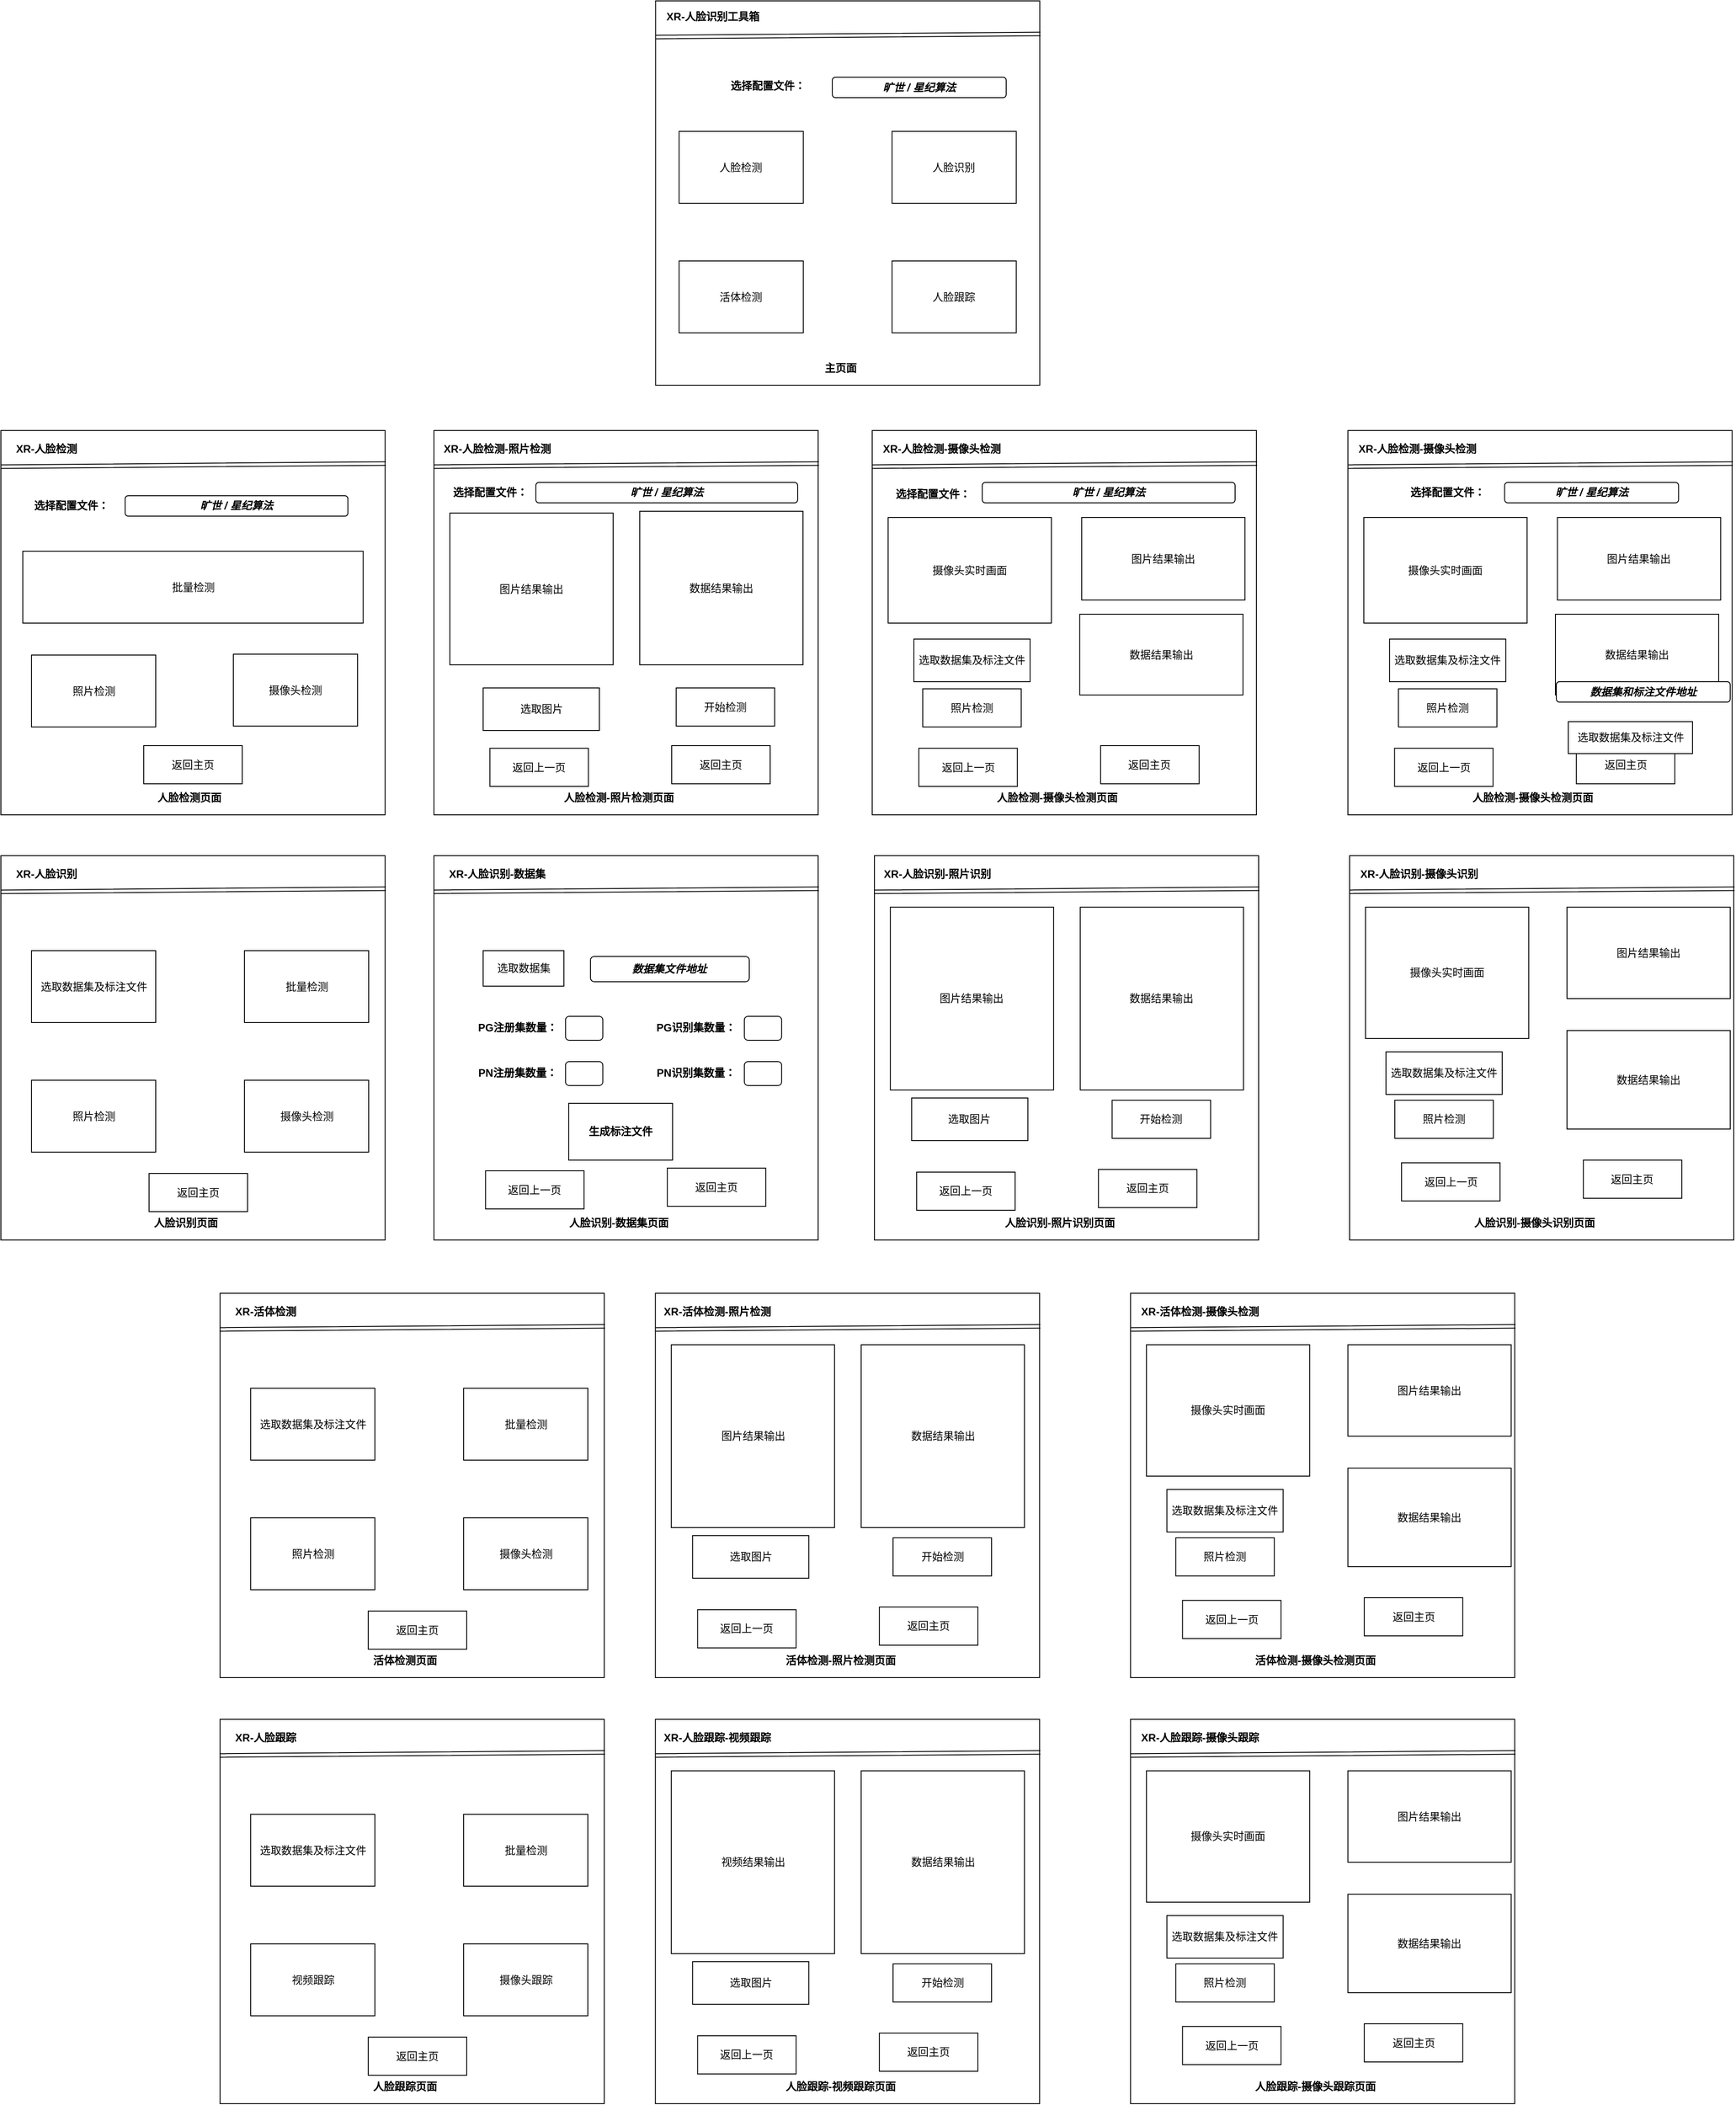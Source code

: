 <mxfile version="20.2.7" type="github">
  <diagram id="C5RBs43oDa-KdzZeNtuy" name="Page-1">
    <mxGraphModel dx="1763" dy="-1043" grid="0" gridSize="10" guides="1" tooltips="1" connect="1" arrows="1" fold="1" page="1" pageScale="1" pageWidth="1169" pageHeight="1654" math="0" shadow="0">
      <root>
        <mxCell id="WIyWlLk6GJQsqaUBKTNV-0" />
        <mxCell id="WIyWlLk6GJQsqaUBKTNV-1" parent="WIyWlLk6GJQsqaUBKTNV-0" />
        <mxCell id="2s0qxEssO6G0uXbcbGAq-0" value="" style="whiteSpace=wrap;html=1;aspect=fixed;" parent="WIyWlLk6GJQsqaUBKTNV-1" vertex="1">
          <mxGeometry x="964.84" y="1701" width="433" height="433" as="geometry" />
        </mxCell>
        <mxCell id="2s0qxEssO6G0uXbcbGAq-1" value="&lt;b&gt;XR-人脸识别工具箱&lt;/b&gt;" style="text;html=1;align=center;verticalAlign=middle;resizable=0;points=[];autosize=1;strokeColor=none;fillColor=none;" parent="WIyWlLk6GJQsqaUBKTNV-1" vertex="1">
          <mxGeometry x="967.84" y="1706" width="123" height="26" as="geometry" />
        </mxCell>
        <mxCell id="2s0qxEssO6G0uXbcbGAq-2" value="人脸检测" style="rounded=0;whiteSpace=wrap;html=1;" parent="WIyWlLk6GJQsqaUBKTNV-1" vertex="1">
          <mxGeometry x="991.34" y="1848" width="140" height="81" as="geometry" />
        </mxCell>
        <mxCell id="2s0qxEssO6G0uXbcbGAq-5" value="人脸识别" style="rounded=0;whiteSpace=wrap;html=1;" parent="WIyWlLk6GJQsqaUBKTNV-1" vertex="1">
          <mxGeometry x="1231.34" y="1848" width="140" height="81" as="geometry" />
        </mxCell>
        <mxCell id="2s0qxEssO6G0uXbcbGAq-6" value="活体检测" style="rounded=0;whiteSpace=wrap;html=1;" parent="WIyWlLk6GJQsqaUBKTNV-1" vertex="1">
          <mxGeometry x="991.34" y="1994" width="140" height="81" as="geometry" />
        </mxCell>
        <mxCell id="2s0qxEssO6G0uXbcbGAq-7" value="人脸跟踪" style="rounded=0;whiteSpace=wrap;html=1;" parent="WIyWlLk6GJQsqaUBKTNV-1" vertex="1">
          <mxGeometry x="1231.34" y="1994" width="140" height="81" as="geometry" />
        </mxCell>
        <mxCell id="2s0qxEssO6G0uXbcbGAq-9" value="" style="shape=link;html=1;rounded=0;exitX=0.001;exitY=0.094;exitDx=0;exitDy=0;exitPerimeter=0;entryX=1.002;entryY=0.086;entryDx=0;entryDy=0;entryPerimeter=0;" parent="WIyWlLk6GJQsqaUBKTNV-1" source="2s0qxEssO6G0uXbcbGAq-0" target="2s0qxEssO6G0uXbcbGAq-0" edge="1">
          <mxGeometry width="100" relative="1" as="geometry">
            <mxPoint x="1035.84" y="1742" as="sourcePoint" />
            <mxPoint x="1135.84" y="1742" as="targetPoint" />
          </mxGeometry>
        </mxCell>
        <mxCell id="2s0qxEssO6G0uXbcbGAq-10" value="&lt;b&gt;主页面&lt;/b&gt;" style="text;html=1;align=center;verticalAlign=middle;resizable=0;points=[];autosize=1;strokeColor=none;fillColor=none;" parent="WIyWlLk6GJQsqaUBKTNV-1" vertex="1">
          <mxGeometry x="1145.84" y="2102" width="54" height="26" as="geometry" />
        </mxCell>
        <mxCell id="2s0qxEssO6G0uXbcbGAq-11" value="" style="whiteSpace=wrap;html=1;aspect=fixed;" parent="WIyWlLk6GJQsqaUBKTNV-1" vertex="1">
          <mxGeometry x="227.0" y="2185" width="433" height="433" as="geometry" />
        </mxCell>
        <mxCell id="2s0qxEssO6G0uXbcbGAq-12" value="&lt;b&gt;XR-人脸检测&lt;/b&gt;" style="text;html=1;align=center;verticalAlign=middle;resizable=0;points=[];autosize=1;strokeColor=none;fillColor=none;" parent="WIyWlLk6GJQsqaUBKTNV-1" vertex="1">
          <mxGeometry x="234.0" y="2193" width="87" height="26" as="geometry" />
        </mxCell>
        <mxCell id="2s0qxEssO6G0uXbcbGAq-14" value="批量检测" style="rounded=0;whiteSpace=wrap;html=1;" parent="WIyWlLk6GJQsqaUBKTNV-1" vertex="1">
          <mxGeometry x="251.7" y="2321" width="383.59" height="81" as="geometry" />
        </mxCell>
        <mxCell id="2s0qxEssO6G0uXbcbGAq-15" value="照片检测" style="rounded=0;whiteSpace=wrap;html=1;" parent="WIyWlLk6GJQsqaUBKTNV-1" vertex="1">
          <mxGeometry x="261.5" y="2438" width="140" height="81" as="geometry" />
        </mxCell>
        <mxCell id="2s0qxEssO6G0uXbcbGAq-16" value="摄像头检测" style="rounded=0;whiteSpace=wrap;html=1;" parent="WIyWlLk6GJQsqaUBKTNV-1" vertex="1">
          <mxGeometry x="489" y="2437" width="140" height="81" as="geometry" />
        </mxCell>
        <mxCell id="2s0qxEssO6G0uXbcbGAq-17" value="" style="shape=link;html=1;rounded=0;exitX=0.001;exitY=0.094;exitDx=0;exitDy=0;exitPerimeter=0;entryX=1.002;entryY=0.086;entryDx=0;entryDy=0;entryPerimeter=0;" parent="WIyWlLk6GJQsqaUBKTNV-1" source="2s0qxEssO6G0uXbcbGAq-11" target="2s0qxEssO6G0uXbcbGAq-11" edge="1">
          <mxGeometry width="100" relative="1" as="geometry">
            <mxPoint x="298" y="2226" as="sourcePoint" />
            <mxPoint x="398" y="2226" as="targetPoint" />
          </mxGeometry>
        </mxCell>
        <mxCell id="2s0qxEssO6G0uXbcbGAq-18" value="&lt;b&gt;人脸检测页面&lt;/b&gt;" style="text;html=1;align=center;verticalAlign=middle;resizable=0;points=[];autosize=1;strokeColor=none;fillColor=none;" parent="WIyWlLk6GJQsqaUBKTNV-1" vertex="1">
          <mxGeometry x="394" y="2586" width="90" height="26" as="geometry" />
        </mxCell>
        <mxCell id="2s0qxEssO6G0uXbcbGAq-20" value="" style="whiteSpace=wrap;html=1;aspect=fixed;" parent="WIyWlLk6GJQsqaUBKTNV-1" vertex="1">
          <mxGeometry x="715.07" y="2185" width="433" height="433" as="geometry" />
        </mxCell>
        <mxCell id="2s0qxEssO6G0uXbcbGAq-21" value="&lt;b&gt;XR-人脸检测-照片检测&lt;/b&gt;" style="text;html=1;align=center;verticalAlign=middle;resizable=0;points=[];autosize=1;strokeColor=none;fillColor=none;" parent="WIyWlLk6GJQsqaUBKTNV-1" vertex="1">
          <mxGeometry x="716" y="2193" width="139" height="26" as="geometry" />
        </mxCell>
        <mxCell id="2s0qxEssO6G0uXbcbGAq-22" value="选取图片" style="rounded=0;whiteSpace=wrap;html=1;" parent="WIyWlLk6GJQsqaUBKTNV-1" vertex="1">
          <mxGeometry x="770.54" y="2475" width="131" height="48" as="geometry" />
        </mxCell>
        <mxCell id="2s0qxEssO6G0uXbcbGAq-24" value="开始检测" style="rounded=0;whiteSpace=wrap;html=1;" parent="WIyWlLk6GJQsqaUBKTNV-1" vertex="1">
          <mxGeometry x="988.07" y="2475" width="111" height="43" as="geometry" />
        </mxCell>
        <mxCell id="2s0qxEssO6G0uXbcbGAq-26" value="" style="shape=link;html=1;rounded=0;exitX=0.001;exitY=0.094;exitDx=0;exitDy=0;exitPerimeter=0;entryX=1.002;entryY=0.086;entryDx=0;entryDy=0;entryPerimeter=0;" parent="WIyWlLk6GJQsqaUBKTNV-1" source="2s0qxEssO6G0uXbcbGAq-20" target="2s0qxEssO6G0uXbcbGAq-20" edge="1">
          <mxGeometry width="100" relative="1" as="geometry">
            <mxPoint x="786.07" y="2226" as="sourcePoint" />
            <mxPoint x="886.07" y="2226" as="targetPoint" />
          </mxGeometry>
        </mxCell>
        <mxCell id="2s0qxEssO6G0uXbcbGAq-27" value="&lt;b&gt;人脸检测-照片检测页面&lt;/b&gt;" style="text;html=1;align=center;verticalAlign=middle;resizable=0;points=[];autosize=1;strokeColor=none;fillColor=none;" parent="WIyWlLk6GJQsqaUBKTNV-1" vertex="1">
          <mxGeometry x="852.07" y="2586" width="142" height="26" as="geometry" />
        </mxCell>
        <mxCell id="2s0qxEssO6G0uXbcbGAq-28" value="图片结果输出" style="rounded=0;whiteSpace=wrap;html=1;" parent="WIyWlLk6GJQsqaUBKTNV-1" vertex="1">
          <mxGeometry x="733" y="2278" width="184" height="171" as="geometry" />
        </mxCell>
        <mxCell id="2s0qxEssO6G0uXbcbGAq-29" value="数据结果输出" style="rounded=0;whiteSpace=wrap;html=1;" parent="WIyWlLk6GJQsqaUBKTNV-1" vertex="1">
          <mxGeometry x="947.0" y="2276" width="184" height="173" as="geometry" />
        </mxCell>
        <mxCell id="2s0qxEssO6G0uXbcbGAq-30" value="" style="whiteSpace=wrap;html=1;aspect=fixed;" parent="WIyWlLk6GJQsqaUBKTNV-1" vertex="1">
          <mxGeometry x="1209" y="2185" width="433" height="433" as="geometry" />
        </mxCell>
        <mxCell id="2s0qxEssO6G0uXbcbGAq-31" value="&lt;b&gt;XR-人脸检测-摄像头检测&lt;/b&gt;" style="text;html=1;align=center;verticalAlign=middle;resizable=0;points=[];autosize=1;strokeColor=none;fillColor=none;" parent="WIyWlLk6GJQsqaUBKTNV-1" vertex="1">
          <mxGeometry x="1211.5" y="2193" width="151" height="26" as="geometry" />
        </mxCell>
        <mxCell id="2s0qxEssO6G0uXbcbGAq-32" value="选取数据集及标注文件" style="rounded=0;whiteSpace=wrap;html=1;" parent="WIyWlLk6GJQsqaUBKTNV-1" vertex="1">
          <mxGeometry x="1255.93" y="2420" width="131" height="48" as="geometry" />
        </mxCell>
        <mxCell id="2s0qxEssO6G0uXbcbGAq-33" value="照片检测" style="rounded=0;whiteSpace=wrap;html=1;" parent="WIyWlLk6GJQsqaUBKTNV-1" vertex="1">
          <mxGeometry x="1265.93" y="2476" width="111" height="43" as="geometry" />
        </mxCell>
        <mxCell id="2s0qxEssO6G0uXbcbGAq-34" value="" style="shape=link;html=1;rounded=0;exitX=0.001;exitY=0.094;exitDx=0;exitDy=0;exitPerimeter=0;entryX=1.002;entryY=0.086;entryDx=0;entryDy=0;entryPerimeter=0;" parent="WIyWlLk6GJQsqaUBKTNV-1" source="2s0qxEssO6G0uXbcbGAq-30" target="2s0qxEssO6G0uXbcbGAq-30" edge="1">
          <mxGeometry width="100" relative="1" as="geometry">
            <mxPoint x="1280" y="2226" as="sourcePoint" />
            <mxPoint x="1380" y="2226" as="targetPoint" />
          </mxGeometry>
        </mxCell>
        <mxCell id="2s0qxEssO6G0uXbcbGAq-35" value="&lt;b&gt;人脸检测-摄像头检测页面&lt;/b&gt;" style="text;html=1;align=center;verticalAlign=middle;resizable=0;points=[];autosize=1;strokeColor=none;fillColor=none;" parent="WIyWlLk6GJQsqaUBKTNV-1" vertex="1">
          <mxGeometry x="1340" y="2586" width="154" height="26" as="geometry" />
        </mxCell>
        <mxCell id="2s0qxEssO6G0uXbcbGAq-36" value="摄像头实时画面" style="rounded=0;whiteSpace=wrap;html=1;" parent="WIyWlLk6GJQsqaUBKTNV-1" vertex="1">
          <mxGeometry x="1226.93" y="2283" width="184" height="119" as="geometry" />
        </mxCell>
        <mxCell id="2s0qxEssO6G0uXbcbGAq-37" value="数据结果输出" style="rounded=0;whiteSpace=wrap;html=1;" parent="WIyWlLk6GJQsqaUBKTNV-1" vertex="1">
          <mxGeometry x="1442.86" y="2392" width="184" height="91" as="geometry" />
        </mxCell>
        <mxCell id="2s0qxEssO6G0uXbcbGAq-38" value="图片结果输出" style="rounded=0;whiteSpace=wrap;html=1;" parent="WIyWlLk6GJQsqaUBKTNV-1" vertex="1">
          <mxGeometry x="1445.09" y="2283" width="184" height="93" as="geometry" />
        </mxCell>
        <mxCell id="2s0qxEssO6G0uXbcbGAq-39" value="" style="whiteSpace=wrap;html=1;aspect=fixed;" parent="WIyWlLk6GJQsqaUBKTNV-1" vertex="1">
          <mxGeometry x="227" y="2664" width="433" height="433" as="geometry" />
        </mxCell>
        <mxCell id="2s0qxEssO6G0uXbcbGAq-40" value="&lt;b&gt;XR-人脸识别&lt;/b&gt;" style="text;html=1;align=center;verticalAlign=middle;resizable=0;points=[];autosize=1;strokeColor=none;fillColor=none;" parent="WIyWlLk6GJQsqaUBKTNV-1" vertex="1">
          <mxGeometry x="234" y="2672" width="87" height="26" as="geometry" />
        </mxCell>
        <mxCell id="2s0qxEssO6G0uXbcbGAq-41" value="选取数据集及标注文件" style="rounded=0;whiteSpace=wrap;html=1;" parent="WIyWlLk6GJQsqaUBKTNV-1" vertex="1">
          <mxGeometry x="261.5" y="2771" width="140" height="81" as="geometry" />
        </mxCell>
        <mxCell id="2s0qxEssO6G0uXbcbGAq-42" value="批量检测" style="rounded=0;whiteSpace=wrap;html=1;" parent="WIyWlLk6GJQsqaUBKTNV-1" vertex="1">
          <mxGeometry x="501.5" y="2771" width="140" height="81" as="geometry" />
        </mxCell>
        <mxCell id="2s0qxEssO6G0uXbcbGAq-43" value="照片检测" style="rounded=0;whiteSpace=wrap;html=1;" parent="WIyWlLk6GJQsqaUBKTNV-1" vertex="1">
          <mxGeometry x="261.5" y="2917" width="140" height="81" as="geometry" />
        </mxCell>
        <mxCell id="2s0qxEssO6G0uXbcbGAq-44" value="摄像头检测" style="rounded=0;whiteSpace=wrap;html=1;" parent="WIyWlLk6GJQsqaUBKTNV-1" vertex="1">
          <mxGeometry x="501.5" y="2917" width="140" height="81" as="geometry" />
        </mxCell>
        <mxCell id="2s0qxEssO6G0uXbcbGAq-45" value="" style="shape=link;html=1;rounded=0;exitX=0.001;exitY=0.094;exitDx=0;exitDy=0;exitPerimeter=0;entryX=1.002;entryY=0.086;entryDx=0;entryDy=0;entryPerimeter=0;" parent="WIyWlLk6GJQsqaUBKTNV-1" source="2s0qxEssO6G0uXbcbGAq-39" target="2s0qxEssO6G0uXbcbGAq-39" edge="1">
          <mxGeometry width="100" relative="1" as="geometry">
            <mxPoint x="298.0" y="2705" as="sourcePoint" />
            <mxPoint x="398.0" y="2705" as="targetPoint" />
          </mxGeometry>
        </mxCell>
        <mxCell id="2s0qxEssO6G0uXbcbGAq-46" value="&lt;b&gt;人脸识别页面&lt;/b&gt;" style="text;html=1;align=center;verticalAlign=middle;resizable=0;points=[];autosize=1;strokeColor=none;fillColor=none;" parent="WIyWlLk6GJQsqaUBKTNV-1" vertex="1">
          <mxGeometry x="390.0" y="3065" width="90" height="26" as="geometry" />
        </mxCell>
        <mxCell id="2s0qxEssO6G0uXbcbGAq-47" value="" style="whiteSpace=wrap;html=1;aspect=fixed;" parent="WIyWlLk6GJQsqaUBKTNV-1" vertex="1">
          <mxGeometry x="715.07" y="2664" width="433" height="433" as="geometry" />
        </mxCell>
        <mxCell id="2s0qxEssO6G0uXbcbGAq-48" value="&lt;b&gt;XR-人脸识别-数据集&lt;/b&gt;" style="text;html=1;align=center;verticalAlign=middle;resizable=0;points=[];autosize=1;strokeColor=none;fillColor=none;" parent="WIyWlLk6GJQsqaUBKTNV-1" vertex="1">
          <mxGeometry x="722" y="2672" width="127" height="26" as="geometry" />
        </mxCell>
        <mxCell id="2s0qxEssO6G0uXbcbGAq-49" value="&lt;b&gt;生成标注文件&lt;/b&gt;" style="rounded=0;whiteSpace=wrap;html=1;" parent="WIyWlLk6GJQsqaUBKTNV-1" vertex="1">
          <mxGeometry x="866.94" y="2943" width="117.06" height="64" as="geometry" />
        </mxCell>
        <mxCell id="2s0qxEssO6G0uXbcbGAq-51" value="" style="shape=link;html=1;rounded=0;exitX=0.001;exitY=0.094;exitDx=0;exitDy=0;exitPerimeter=0;entryX=1.002;entryY=0.086;entryDx=0;entryDy=0;entryPerimeter=0;" parent="WIyWlLk6GJQsqaUBKTNV-1" source="2s0qxEssO6G0uXbcbGAq-47" target="2s0qxEssO6G0uXbcbGAq-47" edge="1">
          <mxGeometry width="100" relative="1" as="geometry">
            <mxPoint x="786.07" y="2705" as="sourcePoint" />
            <mxPoint x="886.07" y="2705" as="targetPoint" />
          </mxGeometry>
        </mxCell>
        <mxCell id="2s0qxEssO6G0uXbcbGAq-52" value="&lt;b&gt;人脸识别-数据集页面&lt;/b&gt;" style="text;html=1;align=center;verticalAlign=middle;resizable=0;points=[];autosize=1;strokeColor=none;fillColor=none;" parent="WIyWlLk6GJQsqaUBKTNV-1" vertex="1">
          <mxGeometry x="858.07" y="3065" width="130" height="26" as="geometry" />
        </mxCell>
        <mxCell id="2s0qxEssO6G0uXbcbGAq-55" value="" style="whiteSpace=wrap;html=1;aspect=fixed;" parent="WIyWlLk6GJQsqaUBKTNV-1" vertex="1">
          <mxGeometry x="1747" y="2664" width="433" height="433" as="geometry" />
        </mxCell>
        <mxCell id="2s0qxEssO6G0uXbcbGAq-56" value="&lt;b&gt;XR-人脸识别-摄像头识别&lt;/b&gt;" style="text;html=1;align=center;verticalAlign=middle;resizable=0;points=[];autosize=1;strokeColor=none;fillColor=none;" parent="WIyWlLk6GJQsqaUBKTNV-1" vertex="1">
          <mxGeometry x="1749.5" y="2672" width="151" height="26" as="geometry" />
        </mxCell>
        <mxCell id="2s0qxEssO6G0uXbcbGAq-57" value="选取数据集及标注文件" style="rounded=0;whiteSpace=wrap;html=1;" parent="WIyWlLk6GJQsqaUBKTNV-1" vertex="1">
          <mxGeometry x="1788" y="2885" width="131" height="48" as="geometry" />
        </mxCell>
        <mxCell id="2s0qxEssO6G0uXbcbGAq-58" value="照片检测" style="rounded=0;whiteSpace=wrap;html=1;" parent="WIyWlLk6GJQsqaUBKTNV-1" vertex="1">
          <mxGeometry x="1798" y="2939.5" width="111" height="43" as="geometry" />
        </mxCell>
        <mxCell id="2s0qxEssO6G0uXbcbGAq-59" value="" style="shape=link;html=1;rounded=0;exitX=0.001;exitY=0.094;exitDx=0;exitDy=0;exitPerimeter=0;entryX=1.002;entryY=0.086;entryDx=0;entryDy=0;entryPerimeter=0;" parent="WIyWlLk6GJQsqaUBKTNV-1" source="2s0qxEssO6G0uXbcbGAq-55" target="2s0qxEssO6G0uXbcbGAq-55" edge="1">
          <mxGeometry width="100" relative="1" as="geometry">
            <mxPoint x="1818" y="2705" as="sourcePoint" />
            <mxPoint x="1918" y="2705" as="targetPoint" />
          </mxGeometry>
        </mxCell>
        <mxCell id="2s0qxEssO6G0uXbcbGAq-60" value="&lt;b&gt;人脸识别-摄像头识别页面&lt;/b&gt;" style="text;html=1;align=center;verticalAlign=middle;resizable=0;points=[];autosize=1;strokeColor=none;fillColor=none;" parent="WIyWlLk6GJQsqaUBKTNV-1" vertex="1">
          <mxGeometry x="1878" y="3065" width="154" height="26" as="geometry" />
        </mxCell>
        <mxCell id="2s0qxEssO6G0uXbcbGAq-61" value="摄像头实时画面" style="rounded=0;whiteSpace=wrap;html=1;" parent="WIyWlLk6GJQsqaUBKTNV-1" vertex="1">
          <mxGeometry x="1764.93" y="2722" width="184" height="148" as="geometry" />
        </mxCell>
        <mxCell id="2s0qxEssO6G0uXbcbGAq-62" value="数据结果输出" style="rounded=0;whiteSpace=wrap;html=1;" parent="WIyWlLk6GJQsqaUBKTNV-1" vertex="1">
          <mxGeometry x="1992" y="2861" width="184" height="111" as="geometry" />
        </mxCell>
        <mxCell id="2s0qxEssO6G0uXbcbGAq-63" value="图片结果输出" style="rounded=0;whiteSpace=wrap;html=1;" parent="WIyWlLk6GJQsqaUBKTNV-1" vertex="1">
          <mxGeometry x="1992" y="2722" width="184" height="103" as="geometry" />
        </mxCell>
        <mxCell id="2s0qxEssO6G0uXbcbGAq-82" value="" style="whiteSpace=wrap;html=1;aspect=fixed;" parent="WIyWlLk6GJQsqaUBKTNV-1" vertex="1">
          <mxGeometry x="1211.5" y="2664" width="433" height="433" as="geometry" />
        </mxCell>
        <mxCell id="2s0qxEssO6G0uXbcbGAq-83" value="&lt;b&gt;XR-人脸识别-照片识别&lt;/b&gt;" style="text;html=1;align=center;verticalAlign=middle;resizable=0;points=[];autosize=1;strokeColor=none;fillColor=none;" parent="WIyWlLk6GJQsqaUBKTNV-1" vertex="1">
          <mxGeometry x="1212.43" y="2672" width="139" height="26" as="geometry" />
        </mxCell>
        <mxCell id="2s0qxEssO6G0uXbcbGAq-84" value="选取图片" style="rounded=0;whiteSpace=wrap;html=1;" parent="WIyWlLk6GJQsqaUBKTNV-1" vertex="1">
          <mxGeometry x="1253.43" y="2937" width="131" height="48" as="geometry" />
        </mxCell>
        <mxCell id="2s0qxEssO6G0uXbcbGAq-85" value="开始检测" style="rounded=0;whiteSpace=wrap;html=1;" parent="WIyWlLk6GJQsqaUBKTNV-1" vertex="1">
          <mxGeometry x="1479.36" y="2939.5" width="111" height="43" as="geometry" />
        </mxCell>
        <mxCell id="2s0qxEssO6G0uXbcbGAq-86" value="" style="shape=link;html=1;rounded=0;exitX=0.001;exitY=0.094;exitDx=0;exitDy=0;exitPerimeter=0;entryX=1.002;entryY=0.086;entryDx=0;entryDy=0;entryPerimeter=0;" parent="WIyWlLk6GJQsqaUBKTNV-1" source="2s0qxEssO6G0uXbcbGAq-82" target="2s0qxEssO6G0uXbcbGAq-82" edge="1">
          <mxGeometry width="100" relative="1" as="geometry">
            <mxPoint x="1282.5" y="2705" as="sourcePoint" />
            <mxPoint x="1382.5" y="2705" as="targetPoint" />
          </mxGeometry>
        </mxCell>
        <mxCell id="2s0qxEssO6G0uXbcbGAq-87" value="&lt;b&gt;人脸识别-照片识别页面&lt;/b&gt;" style="text;html=1;align=center;verticalAlign=middle;resizable=0;points=[];autosize=1;strokeColor=none;fillColor=none;" parent="WIyWlLk6GJQsqaUBKTNV-1" vertex="1">
          <mxGeometry x="1348.5" y="3065" width="142" height="26" as="geometry" />
        </mxCell>
        <mxCell id="2s0qxEssO6G0uXbcbGAq-88" value="图片结果输出" style="rounded=0;whiteSpace=wrap;html=1;" parent="WIyWlLk6GJQsqaUBKTNV-1" vertex="1">
          <mxGeometry x="1229.43" y="2722" width="184" height="206" as="geometry" />
        </mxCell>
        <mxCell id="2s0qxEssO6G0uXbcbGAq-89" value="数据结果输出" style="rounded=0;whiteSpace=wrap;html=1;" parent="WIyWlLk6GJQsqaUBKTNV-1" vertex="1">
          <mxGeometry x="1443.43" y="2722" width="184" height="206" as="geometry" />
        </mxCell>
        <mxCell id="2s0qxEssO6G0uXbcbGAq-91" value="" style="rounded=1;whiteSpace=wrap;html=1;" parent="WIyWlLk6GJQsqaUBKTNV-1" vertex="1">
          <mxGeometry x="863.36" y="2845" width="42" height="27" as="geometry" />
        </mxCell>
        <mxCell id="2s0qxEssO6G0uXbcbGAq-92" value="&lt;b&gt;PG注册集数量：&lt;/b&gt;" style="text;html=1;align=center;verticalAlign=middle;resizable=0;points=[];autosize=1;strokeColor=none;fillColor=none;" parent="WIyWlLk6GJQsqaUBKTNV-1" vertex="1">
          <mxGeometry x="755.36" y="2845" width="107" height="26" as="geometry" />
        </mxCell>
        <mxCell id="2s0qxEssO6G0uXbcbGAq-93" value="" style="rounded=1;whiteSpace=wrap;html=1;" parent="WIyWlLk6GJQsqaUBKTNV-1" vertex="1">
          <mxGeometry x="863.36" y="2896" width="42" height="27" as="geometry" />
        </mxCell>
        <mxCell id="2s0qxEssO6G0uXbcbGAq-94" value="&lt;b&gt;PN注册集数量：&lt;/b&gt;" style="text;html=1;align=center;verticalAlign=middle;resizable=0;points=[];autosize=1;strokeColor=none;fillColor=none;" parent="WIyWlLk6GJQsqaUBKTNV-1" vertex="1">
          <mxGeometry x="755.36" y="2896" width="107" height="26" as="geometry" />
        </mxCell>
        <mxCell id="2s0qxEssO6G0uXbcbGAq-95" value="" style="rounded=1;whiteSpace=wrap;html=1;" parent="WIyWlLk6GJQsqaUBKTNV-1" vertex="1">
          <mxGeometry x="1064.91" y="2845" width="42" height="27" as="geometry" />
        </mxCell>
        <mxCell id="2s0qxEssO6G0uXbcbGAq-96" value="&lt;b&gt;PG识别集数量：&lt;/b&gt;" style="text;html=1;align=center;verticalAlign=middle;resizable=0;points=[];autosize=1;strokeColor=none;fillColor=none;" parent="WIyWlLk6GJQsqaUBKTNV-1" vertex="1">
          <mxGeometry x="956.91" y="2845" width="107" height="26" as="geometry" />
        </mxCell>
        <mxCell id="2s0qxEssO6G0uXbcbGAq-97" value="" style="rounded=1;whiteSpace=wrap;html=1;" parent="WIyWlLk6GJQsqaUBKTNV-1" vertex="1">
          <mxGeometry x="1064.91" y="2896" width="42" height="27" as="geometry" />
        </mxCell>
        <mxCell id="2s0qxEssO6G0uXbcbGAq-98" value="&lt;b&gt;PN识别集数量：&lt;/b&gt;" style="text;html=1;align=center;verticalAlign=middle;resizable=0;points=[];autosize=1;strokeColor=none;fillColor=none;" parent="WIyWlLk6GJQsqaUBKTNV-1" vertex="1">
          <mxGeometry x="956.91" y="2896" width="107" height="26" as="geometry" />
        </mxCell>
        <mxCell id="2s0qxEssO6G0uXbcbGAq-99" value="选取数据集" style="rounded=0;whiteSpace=wrap;html=1;" parent="WIyWlLk6GJQsqaUBKTNV-1" vertex="1">
          <mxGeometry x="770.54" y="2771" width="91" height="40" as="geometry" />
        </mxCell>
        <mxCell id="2s0qxEssO6G0uXbcbGAq-100" value="&lt;b&gt;&lt;i&gt;数据集文件地址&lt;/i&gt;&lt;/b&gt;" style="rounded=1;whiteSpace=wrap;html=1;" parent="WIyWlLk6GJQsqaUBKTNV-1" vertex="1">
          <mxGeometry x="891.47" y="2777.5" width="179" height="28.5" as="geometry" />
        </mxCell>
        <mxCell id="2s0qxEssO6G0uXbcbGAq-101" value="返回主页" style="rounded=0;whiteSpace=wrap;html=1;" parent="WIyWlLk6GJQsqaUBKTNV-1" vertex="1">
          <mxGeometry x="388" y="2540" width="111" height="43" as="geometry" />
        </mxCell>
        <mxCell id="2s0qxEssO6G0uXbcbGAq-102" value="返回主页" style="rounded=0;whiteSpace=wrap;html=1;" parent="WIyWlLk6GJQsqaUBKTNV-1" vertex="1">
          <mxGeometry x="983.0" y="2540" width="111" height="43" as="geometry" />
        </mxCell>
        <mxCell id="2s0qxEssO6G0uXbcbGAq-103" value="返回上一页" style="rounded=0;whiteSpace=wrap;html=1;" parent="WIyWlLk6GJQsqaUBKTNV-1" vertex="1">
          <mxGeometry x="778.14" y="2543" width="111" height="43" as="geometry" />
        </mxCell>
        <mxCell id="2s0qxEssO6G0uXbcbGAq-104" value="返回主页" style="rounded=0;whiteSpace=wrap;html=1;" parent="WIyWlLk6GJQsqaUBKTNV-1" vertex="1">
          <mxGeometry x="1466.43" y="2540" width="111" height="43" as="geometry" />
        </mxCell>
        <mxCell id="2s0qxEssO6G0uXbcbGAq-105" value="返回上一页" style="rounded=0;whiteSpace=wrap;html=1;" parent="WIyWlLk6GJQsqaUBKTNV-1" vertex="1">
          <mxGeometry x="1261.57" y="2543" width="111" height="43" as="geometry" />
        </mxCell>
        <mxCell id="2s0qxEssO6G0uXbcbGAq-106" value="返回主页" style="rounded=0;whiteSpace=wrap;html=1;" parent="WIyWlLk6GJQsqaUBKTNV-1" vertex="1">
          <mxGeometry x="394.0" y="3022" width="111" height="43" as="geometry" />
        </mxCell>
        <mxCell id="2s0qxEssO6G0uXbcbGAq-107" value="返回主页" style="rounded=0;whiteSpace=wrap;html=1;" parent="WIyWlLk6GJQsqaUBKTNV-1" vertex="1">
          <mxGeometry x="978.07" y="3016" width="111" height="43" as="geometry" />
        </mxCell>
        <mxCell id="2s0qxEssO6G0uXbcbGAq-108" value="返回上一页" style="rounded=0;whiteSpace=wrap;html=1;" parent="WIyWlLk6GJQsqaUBKTNV-1" vertex="1">
          <mxGeometry x="773.21" y="3019" width="111" height="43" as="geometry" />
        </mxCell>
        <mxCell id="2s0qxEssO6G0uXbcbGAq-109" value="返回主页" style="rounded=0;whiteSpace=wrap;html=1;" parent="WIyWlLk6GJQsqaUBKTNV-1" vertex="1">
          <mxGeometry x="1463.93" y="3017.5" width="111" height="43" as="geometry" />
        </mxCell>
        <mxCell id="2s0qxEssO6G0uXbcbGAq-110" value="返回上一页" style="rounded=0;whiteSpace=wrap;html=1;" parent="WIyWlLk6GJQsqaUBKTNV-1" vertex="1">
          <mxGeometry x="1259.07" y="3020.5" width="111" height="43" as="geometry" />
        </mxCell>
        <mxCell id="2s0qxEssO6G0uXbcbGAq-111" value="返回主页" style="rounded=0;whiteSpace=wrap;html=1;" parent="WIyWlLk6GJQsqaUBKTNV-1" vertex="1">
          <mxGeometry x="2010.43" y="3007" width="111" height="43" as="geometry" />
        </mxCell>
        <mxCell id="2s0qxEssO6G0uXbcbGAq-112" value="返回上一页" style="rounded=0;whiteSpace=wrap;html=1;" parent="WIyWlLk6GJQsqaUBKTNV-1" vertex="1">
          <mxGeometry x="1805.57" y="3010" width="111" height="43" as="geometry" />
        </mxCell>
        <mxCell id="2s0qxEssO6G0uXbcbGAq-113" value="" style="whiteSpace=wrap;html=1;aspect=fixed;" parent="WIyWlLk6GJQsqaUBKTNV-1" vertex="1">
          <mxGeometry x="474" y="3157" width="433" height="433" as="geometry" />
        </mxCell>
        <mxCell id="2s0qxEssO6G0uXbcbGAq-114" value="&lt;b&gt;XR-活体检测&lt;/b&gt;" style="text;html=1;align=center;verticalAlign=middle;resizable=0;points=[];autosize=1;strokeColor=none;fillColor=none;" parent="WIyWlLk6GJQsqaUBKTNV-1" vertex="1">
          <mxGeometry x="481" y="3165" width="87" height="26" as="geometry" />
        </mxCell>
        <mxCell id="2s0qxEssO6G0uXbcbGAq-115" value="选取数据集及标注文件" style="rounded=0;whiteSpace=wrap;html=1;" parent="WIyWlLk6GJQsqaUBKTNV-1" vertex="1">
          <mxGeometry x="508.5" y="3264" width="140" height="81" as="geometry" />
        </mxCell>
        <mxCell id="2s0qxEssO6G0uXbcbGAq-116" value="批量检测" style="rounded=0;whiteSpace=wrap;html=1;" parent="WIyWlLk6GJQsqaUBKTNV-1" vertex="1">
          <mxGeometry x="748.5" y="3264" width="140" height="81" as="geometry" />
        </mxCell>
        <mxCell id="2s0qxEssO6G0uXbcbGAq-117" value="照片检测" style="rounded=0;whiteSpace=wrap;html=1;" parent="WIyWlLk6GJQsqaUBKTNV-1" vertex="1">
          <mxGeometry x="508.5" y="3410" width="140" height="81" as="geometry" />
        </mxCell>
        <mxCell id="2s0qxEssO6G0uXbcbGAq-118" value="摄像头检测" style="rounded=0;whiteSpace=wrap;html=1;" parent="WIyWlLk6GJQsqaUBKTNV-1" vertex="1">
          <mxGeometry x="748.5" y="3410" width="140" height="81" as="geometry" />
        </mxCell>
        <mxCell id="2s0qxEssO6G0uXbcbGAq-119" value="" style="shape=link;html=1;rounded=0;exitX=0.001;exitY=0.094;exitDx=0;exitDy=0;exitPerimeter=0;entryX=1.002;entryY=0.086;entryDx=0;entryDy=0;entryPerimeter=0;" parent="WIyWlLk6GJQsqaUBKTNV-1" source="2s0qxEssO6G0uXbcbGAq-113" target="2s0qxEssO6G0uXbcbGAq-113" edge="1">
          <mxGeometry width="100" relative="1" as="geometry">
            <mxPoint x="545" y="3198" as="sourcePoint" />
            <mxPoint x="645" y="3198" as="targetPoint" />
          </mxGeometry>
        </mxCell>
        <mxCell id="2s0qxEssO6G0uXbcbGAq-120" value="&lt;b&gt;活体检测页面&lt;/b&gt;" style="text;html=1;align=center;verticalAlign=middle;resizable=0;points=[];autosize=1;strokeColor=none;fillColor=none;" parent="WIyWlLk6GJQsqaUBKTNV-1" vertex="1">
          <mxGeometry x="637" y="3558" width="90" height="26" as="geometry" />
        </mxCell>
        <mxCell id="2s0qxEssO6G0uXbcbGAq-126" value="" style="whiteSpace=wrap;html=1;aspect=fixed;" parent="WIyWlLk6GJQsqaUBKTNV-1" vertex="1">
          <mxGeometry x="1500.14" y="3157" width="433" height="433" as="geometry" />
        </mxCell>
        <mxCell id="2s0qxEssO6G0uXbcbGAq-127" value="&lt;b&gt;XR-活体检测-摄像头检测&lt;/b&gt;" style="text;html=1;align=center;verticalAlign=middle;resizable=0;points=[];autosize=1;strokeColor=none;fillColor=none;" parent="WIyWlLk6GJQsqaUBKTNV-1" vertex="1">
          <mxGeometry x="1502.64" y="3165" width="151" height="26" as="geometry" />
        </mxCell>
        <mxCell id="2s0qxEssO6G0uXbcbGAq-128" value="选取数据集及标注文件" style="rounded=0;whiteSpace=wrap;html=1;" parent="WIyWlLk6GJQsqaUBKTNV-1" vertex="1">
          <mxGeometry x="1541.14" y="3378" width="131" height="48" as="geometry" />
        </mxCell>
        <mxCell id="2s0qxEssO6G0uXbcbGAq-129" value="照片检测" style="rounded=0;whiteSpace=wrap;html=1;" parent="WIyWlLk6GJQsqaUBKTNV-1" vertex="1">
          <mxGeometry x="1551.14" y="3432.5" width="111" height="43" as="geometry" />
        </mxCell>
        <mxCell id="2s0qxEssO6G0uXbcbGAq-130" value="" style="shape=link;html=1;rounded=0;exitX=0.001;exitY=0.094;exitDx=0;exitDy=0;exitPerimeter=0;entryX=1.002;entryY=0.086;entryDx=0;entryDy=0;entryPerimeter=0;" parent="WIyWlLk6GJQsqaUBKTNV-1" source="2s0qxEssO6G0uXbcbGAq-126" target="2s0qxEssO6G0uXbcbGAq-126" edge="1">
          <mxGeometry width="100" relative="1" as="geometry">
            <mxPoint x="1571.14" y="3198" as="sourcePoint" />
            <mxPoint x="1671.14" y="3198" as="targetPoint" />
          </mxGeometry>
        </mxCell>
        <mxCell id="2s0qxEssO6G0uXbcbGAq-131" value="&lt;b&gt;活体检测-摄像头检测页面&lt;/b&gt;" style="text;html=1;align=center;verticalAlign=middle;resizable=0;points=[];autosize=1;strokeColor=none;fillColor=none;" parent="WIyWlLk6GJQsqaUBKTNV-1" vertex="1">
          <mxGeometry x="1631.14" y="3558" width="154" height="26" as="geometry" />
        </mxCell>
        <mxCell id="2s0qxEssO6G0uXbcbGAq-132" value="摄像头实时画面" style="rounded=0;whiteSpace=wrap;html=1;" parent="WIyWlLk6GJQsqaUBKTNV-1" vertex="1">
          <mxGeometry x="1518.07" y="3215" width="184" height="148" as="geometry" />
        </mxCell>
        <mxCell id="2s0qxEssO6G0uXbcbGAq-133" value="数据结果输出" style="rounded=0;whiteSpace=wrap;html=1;" parent="WIyWlLk6GJQsqaUBKTNV-1" vertex="1">
          <mxGeometry x="1745.14" y="3354" width="184" height="111" as="geometry" />
        </mxCell>
        <mxCell id="2s0qxEssO6G0uXbcbGAq-134" value="图片结果输出" style="rounded=0;whiteSpace=wrap;html=1;" parent="WIyWlLk6GJQsqaUBKTNV-1" vertex="1">
          <mxGeometry x="1745.14" y="3215" width="184" height="103" as="geometry" />
        </mxCell>
        <mxCell id="2s0qxEssO6G0uXbcbGAq-135" value="" style="whiteSpace=wrap;html=1;aspect=fixed;" parent="WIyWlLk6GJQsqaUBKTNV-1" vertex="1">
          <mxGeometry x="964.64" y="3157" width="433" height="433" as="geometry" />
        </mxCell>
        <mxCell id="2s0qxEssO6G0uXbcbGAq-136" value="&lt;b&gt;XR-活体检测-照片检测&lt;/b&gt;" style="text;html=1;align=center;verticalAlign=middle;resizable=0;points=[];autosize=1;strokeColor=none;fillColor=none;" parent="WIyWlLk6GJQsqaUBKTNV-1" vertex="1">
          <mxGeometry x="964.57" y="3165" width="139" height="26" as="geometry" />
        </mxCell>
        <mxCell id="2s0qxEssO6G0uXbcbGAq-137" value="选取图片" style="rounded=0;whiteSpace=wrap;html=1;" parent="WIyWlLk6GJQsqaUBKTNV-1" vertex="1">
          <mxGeometry x="1006.57" y="3430" width="131" height="48" as="geometry" />
        </mxCell>
        <mxCell id="2s0qxEssO6G0uXbcbGAq-138" value="开始检测" style="rounded=0;whiteSpace=wrap;html=1;" parent="WIyWlLk6GJQsqaUBKTNV-1" vertex="1">
          <mxGeometry x="1232.5" y="3432.5" width="111" height="43" as="geometry" />
        </mxCell>
        <mxCell id="2s0qxEssO6G0uXbcbGAq-139" value="" style="shape=link;html=1;rounded=0;exitX=0.001;exitY=0.094;exitDx=0;exitDy=0;exitPerimeter=0;entryX=1.002;entryY=0.086;entryDx=0;entryDy=0;entryPerimeter=0;" parent="WIyWlLk6GJQsqaUBKTNV-1" source="2s0qxEssO6G0uXbcbGAq-135" target="2s0qxEssO6G0uXbcbGAq-135" edge="1">
          <mxGeometry width="100" relative="1" as="geometry">
            <mxPoint x="1035.64" y="3198" as="sourcePoint" />
            <mxPoint x="1135.64" y="3198" as="targetPoint" />
          </mxGeometry>
        </mxCell>
        <mxCell id="2s0qxEssO6G0uXbcbGAq-140" value="&lt;b&gt;活体检测-照片检测页面&lt;/b&gt;" style="text;html=1;align=center;verticalAlign=middle;resizable=0;points=[];autosize=1;strokeColor=none;fillColor=none;" parent="WIyWlLk6GJQsqaUBKTNV-1" vertex="1">
          <mxGeometry x="1101.64" y="3558" width="142" height="26" as="geometry" />
        </mxCell>
        <mxCell id="2s0qxEssO6G0uXbcbGAq-141" value="图片结果输出" style="rounded=0;whiteSpace=wrap;html=1;" parent="WIyWlLk6GJQsqaUBKTNV-1" vertex="1">
          <mxGeometry x="982.57" y="3215" width="184" height="206" as="geometry" />
        </mxCell>
        <mxCell id="2s0qxEssO6G0uXbcbGAq-142" value="数据结果输出" style="rounded=0;whiteSpace=wrap;html=1;" parent="WIyWlLk6GJQsqaUBKTNV-1" vertex="1">
          <mxGeometry x="1196.57" y="3215" width="184" height="206" as="geometry" />
        </mxCell>
        <mxCell id="2s0qxEssO6G0uXbcbGAq-153" value="返回主页" style="rounded=0;whiteSpace=wrap;html=1;" parent="WIyWlLk6GJQsqaUBKTNV-1" vertex="1">
          <mxGeometry x="641" y="3515" width="111" height="43" as="geometry" />
        </mxCell>
        <mxCell id="2s0qxEssO6G0uXbcbGAq-156" value="返回主页" style="rounded=0;whiteSpace=wrap;html=1;" parent="WIyWlLk6GJQsqaUBKTNV-1" vertex="1">
          <mxGeometry x="1217.07" y="3510.5" width="111" height="43" as="geometry" />
        </mxCell>
        <mxCell id="2s0qxEssO6G0uXbcbGAq-157" value="返回上一页" style="rounded=0;whiteSpace=wrap;html=1;" parent="WIyWlLk6GJQsqaUBKTNV-1" vertex="1">
          <mxGeometry x="1012.21" y="3513.5" width="111" height="43" as="geometry" />
        </mxCell>
        <mxCell id="2s0qxEssO6G0uXbcbGAq-158" value="返回主页" style="rounded=0;whiteSpace=wrap;html=1;" parent="WIyWlLk6GJQsqaUBKTNV-1" vertex="1">
          <mxGeometry x="1763.57" y="3500" width="111" height="43" as="geometry" />
        </mxCell>
        <mxCell id="2s0qxEssO6G0uXbcbGAq-159" value="返回上一页" style="rounded=0;whiteSpace=wrap;html=1;" parent="WIyWlLk6GJQsqaUBKTNV-1" vertex="1">
          <mxGeometry x="1558.71" y="3503" width="111" height="43" as="geometry" />
        </mxCell>
        <mxCell id="2s0qxEssO6G0uXbcbGAq-160" value="" style="whiteSpace=wrap;html=1;aspect=fixed;" parent="WIyWlLk6GJQsqaUBKTNV-1" vertex="1">
          <mxGeometry x="474" y="3637" width="433" height="433" as="geometry" />
        </mxCell>
        <mxCell id="2s0qxEssO6G0uXbcbGAq-161" value="&lt;b&gt;XR-人脸跟踪&lt;/b&gt;" style="text;html=1;align=center;verticalAlign=middle;resizable=0;points=[];autosize=1;strokeColor=none;fillColor=none;" parent="WIyWlLk6GJQsqaUBKTNV-1" vertex="1">
          <mxGeometry x="481" y="3645" width="87" height="26" as="geometry" />
        </mxCell>
        <mxCell id="2s0qxEssO6G0uXbcbGAq-162" value="选取数据集及标注文件" style="rounded=0;whiteSpace=wrap;html=1;" parent="WIyWlLk6GJQsqaUBKTNV-1" vertex="1">
          <mxGeometry x="508.5" y="3744" width="140" height="81" as="geometry" />
        </mxCell>
        <mxCell id="2s0qxEssO6G0uXbcbGAq-163" value="批量检测" style="rounded=0;whiteSpace=wrap;html=1;" parent="WIyWlLk6GJQsqaUBKTNV-1" vertex="1">
          <mxGeometry x="748.5" y="3744" width="140" height="81" as="geometry" />
        </mxCell>
        <mxCell id="2s0qxEssO6G0uXbcbGAq-164" value="视频跟踪" style="rounded=0;whiteSpace=wrap;html=1;" parent="WIyWlLk6GJQsqaUBKTNV-1" vertex="1">
          <mxGeometry x="508.5" y="3890" width="140" height="81" as="geometry" />
        </mxCell>
        <mxCell id="2s0qxEssO6G0uXbcbGAq-165" value="摄像头跟踪" style="rounded=0;whiteSpace=wrap;html=1;" parent="WIyWlLk6GJQsqaUBKTNV-1" vertex="1">
          <mxGeometry x="748.5" y="3890" width="140" height="81" as="geometry" />
        </mxCell>
        <mxCell id="2s0qxEssO6G0uXbcbGAq-166" value="" style="shape=link;html=1;rounded=0;exitX=0.001;exitY=0.094;exitDx=0;exitDy=0;exitPerimeter=0;entryX=1.002;entryY=0.086;entryDx=0;entryDy=0;entryPerimeter=0;" parent="WIyWlLk6GJQsqaUBKTNV-1" source="2s0qxEssO6G0uXbcbGAq-160" target="2s0qxEssO6G0uXbcbGAq-160" edge="1">
          <mxGeometry width="100" relative="1" as="geometry">
            <mxPoint x="545" y="3678" as="sourcePoint" />
            <mxPoint x="645" y="3678" as="targetPoint" />
          </mxGeometry>
        </mxCell>
        <mxCell id="2s0qxEssO6G0uXbcbGAq-167" value="&lt;b&gt;人脸跟踪页面&lt;/b&gt;" style="text;html=1;align=center;verticalAlign=middle;resizable=0;points=[];autosize=1;strokeColor=none;fillColor=none;" parent="WIyWlLk6GJQsqaUBKTNV-1" vertex="1">
          <mxGeometry x="637" y="4038" width="90" height="26" as="geometry" />
        </mxCell>
        <mxCell id="2s0qxEssO6G0uXbcbGAq-168" value="" style="whiteSpace=wrap;html=1;aspect=fixed;" parent="WIyWlLk6GJQsqaUBKTNV-1" vertex="1">
          <mxGeometry x="1500.14" y="3637" width="433" height="433" as="geometry" />
        </mxCell>
        <mxCell id="2s0qxEssO6G0uXbcbGAq-169" value="&lt;b&gt;XR-人脸跟踪-摄像头跟踪&lt;/b&gt;" style="text;html=1;align=center;verticalAlign=middle;resizable=0;points=[];autosize=1;strokeColor=none;fillColor=none;" parent="WIyWlLk6GJQsqaUBKTNV-1" vertex="1">
          <mxGeometry x="1502.64" y="3645" width="151" height="26" as="geometry" />
        </mxCell>
        <mxCell id="2s0qxEssO6G0uXbcbGAq-170" value="选取数据集及标注文件" style="rounded=0;whiteSpace=wrap;html=1;" parent="WIyWlLk6GJQsqaUBKTNV-1" vertex="1">
          <mxGeometry x="1541.14" y="3858" width="131" height="48" as="geometry" />
        </mxCell>
        <mxCell id="2s0qxEssO6G0uXbcbGAq-171" value="照片检测" style="rounded=0;whiteSpace=wrap;html=1;" parent="WIyWlLk6GJQsqaUBKTNV-1" vertex="1">
          <mxGeometry x="1551.14" y="3912.5" width="111" height="43" as="geometry" />
        </mxCell>
        <mxCell id="2s0qxEssO6G0uXbcbGAq-172" value="" style="shape=link;html=1;rounded=0;exitX=0.001;exitY=0.094;exitDx=0;exitDy=0;exitPerimeter=0;entryX=1.002;entryY=0.086;entryDx=0;entryDy=0;entryPerimeter=0;" parent="WIyWlLk6GJQsqaUBKTNV-1" source="2s0qxEssO6G0uXbcbGAq-168" target="2s0qxEssO6G0uXbcbGAq-168" edge="1">
          <mxGeometry width="100" relative="1" as="geometry">
            <mxPoint x="1571.14" y="3678" as="sourcePoint" />
            <mxPoint x="1671.14" y="3678" as="targetPoint" />
          </mxGeometry>
        </mxCell>
        <mxCell id="2s0qxEssO6G0uXbcbGAq-173" value="&lt;b&gt;人脸跟踪-摄像头跟踪页面&lt;/b&gt;" style="text;html=1;align=center;verticalAlign=middle;resizable=0;points=[];autosize=1;strokeColor=none;fillColor=none;" parent="WIyWlLk6GJQsqaUBKTNV-1" vertex="1">
          <mxGeometry x="1631.14" y="4038" width="154" height="26" as="geometry" />
        </mxCell>
        <mxCell id="2s0qxEssO6G0uXbcbGAq-174" value="摄像头实时画面" style="rounded=0;whiteSpace=wrap;html=1;" parent="WIyWlLk6GJQsqaUBKTNV-1" vertex="1">
          <mxGeometry x="1518.07" y="3695" width="184" height="148" as="geometry" />
        </mxCell>
        <mxCell id="2s0qxEssO6G0uXbcbGAq-175" value="数据结果输出" style="rounded=0;whiteSpace=wrap;html=1;" parent="WIyWlLk6GJQsqaUBKTNV-1" vertex="1">
          <mxGeometry x="1745.14" y="3834" width="184" height="111" as="geometry" />
        </mxCell>
        <mxCell id="2s0qxEssO6G0uXbcbGAq-176" value="图片结果输出" style="rounded=0;whiteSpace=wrap;html=1;" parent="WIyWlLk6GJQsqaUBKTNV-1" vertex="1">
          <mxGeometry x="1745.14" y="3695" width="184" height="103" as="geometry" />
        </mxCell>
        <mxCell id="2s0qxEssO6G0uXbcbGAq-177" value="" style="whiteSpace=wrap;html=1;aspect=fixed;" parent="WIyWlLk6GJQsqaUBKTNV-1" vertex="1">
          <mxGeometry x="964.64" y="3637" width="433" height="433" as="geometry" />
        </mxCell>
        <mxCell id="2s0qxEssO6G0uXbcbGAq-178" value="&lt;b&gt;XR-人脸跟踪-视频跟踪&lt;/b&gt;" style="text;html=1;align=center;verticalAlign=middle;resizable=0;points=[];autosize=1;strokeColor=none;fillColor=none;" parent="WIyWlLk6GJQsqaUBKTNV-1" vertex="1">
          <mxGeometry x="964.57" y="3645" width="139" height="26" as="geometry" />
        </mxCell>
        <mxCell id="2s0qxEssO6G0uXbcbGAq-179" value="选取图片" style="rounded=0;whiteSpace=wrap;html=1;" parent="WIyWlLk6GJQsqaUBKTNV-1" vertex="1">
          <mxGeometry x="1006.57" y="3910" width="131" height="48" as="geometry" />
        </mxCell>
        <mxCell id="2s0qxEssO6G0uXbcbGAq-180" value="开始检测" style="rounded=0;whiteSpace=wrap;html=1;" parent="WIyWlLk6GJQsqaUBKTNV-1" vertex="1">
          <mxGeometry x="1232.5" y="3912.5" width="111" height="43" as="geometry" />
        </mxCell>
        <mxCell id="2s0qxEssO6G0uXbcbGAq-181" value="" style="shape=link;html=1;rounded=0;exitX=0.001;exitY=0.094;exitDx=0;exitDy=0;exitPerimeter=0;entryX=1.002;entryY=0.086;entryDx=0;entryDy=0;entryPerimeter=0;" parent="WIyWlLk6GJQsqaUBKTNV-1" source="2s0qxEssO6G0uXbcbGAq-177" target="2s0qxEssO6G0uXbcbGAq-177" edge="1">
          <mxGeometry width="100" relative="1" as="geometry">
            <mxPoint x="1035.64" y="3678" as="sourcePoint" />
            <mxPoint x="1135.64" y="3678" as="targetPoint" />
          </mxGeometry>
        </mxCell>
        <mxCell id="2s0qxEssO6G0uXbcbGAq-182" value="&lt;b&gt;人脸跟踪-视频跟踪页面&lt;/b&gt;" style="text;html=1;align=center;verticalAlign=middle;resizable=0;points=[];autosize=1;strokeColor=none;fillColor=none;" parent="WIyWlLk6GJQsqaUBKTNV-1" vertex="1">
          <mxGeometry x="1101.64" y="4038" width="142" height="26" as="geometry" />
        </mxCell>
        <mxCell id="2s0qxEssO6G0uXbcbGAq-183" value="视频结果输出" style="rounded=0;whiteSpace=wrap;html=1;" parent="WIyWlLk6GJQsqaUBKTNV-1" vertex="1">
          <mxGeometry x="982.57" y="3695" width="184" height="206" as="geometry" />
        </mxCell>
        <mxCell id="2s0qxEssO6G0uXbcbGAq-184" value="数据结果输出" style="rounded=0;whiteSpace=wrap;html=1;" parent="WIyWlLk6GJQsqaUBKTNV-1" vertex="1">
          <mxGeometry x="1196.57" y="3695" width="184" height="206" as="geometry" />
        </mxCell>
        <mxCell id="2s0qxEssO6G0uXbcbGAq-185" value="返回主页" style="rounded=0;whiteSpace=wrap;html=1;" parent="WIyWlLk6GJQsqaUBKTNV-1" vertex="1">
          <mxGeometry x="641" y="3995" width="111" height="43" as="geometry" />
        </mxCell>
        <mxCell id="2s0qxEssO6G0uXbcbGAq-186" value="返回主页" style="rounded=0;whiteSpace=wrap;html=1;" parent="WIyWlLk6GJQsqaUBKTNV-1" vertex="1">
          <mxGeometry x="1217.07" y="3990.5" width="111" height="43" as="geometry" />
        </mxCell>
        <mxCell id="2s0qxEssO6G0uXbcbGAq-187" value="返回上一页" style="rounded=0;whiteSpace=wrap;html=1;" parent="WIyWlLk6GJQsqaUBKTNV-1" vertex="1">
          <mxGeometry x="1012.21" y="3993.5" width="111" height="43" as="geometry" />
        </mxCell>
        <mxCell id="2s0qxEssO6G0uXbcbGAq-188" value="返回主页" style="rounded=0;whiteSpace=wrap;html=1;" parent="WIyWlLk6GJQsqaUBKTNV-1" vertex="1">
          <mxGeometry x="1763.57" y="3980" width="111" height="43" as="geometry" />
        </mxCell>
        <mxCell id="2s0qxEssO6G0uXbcbGAq-189" value="返回上一页" style="rounded=0;whiteSpace=wrap;html=1;" parent="WIyWlLk6GJQsqaUBKTNV-1" vertex="1">
          <mxGeometry x="1558.71" y="3983" width="111" height="43" as="geometry" />
        </mxCell>
        <mxCell id="99VE7l3lXHtII9_AHD7N-0" value="&lt;b&gt;&lt;i&gt;旷世 / 星纪算法&lt;/i&gt;&lt;/b&gt;" style="rounded=1;whiteSpace=wrap;html=1;" vertex="1" parent="WIyWlLk6GJQsqaUBKTNV-1">
          <mxGeometry x="1164" y="1787" width="196" height="23" as="geometry" />
        </mxCell>
        <mxCell id="99VE7l3lXHtII9_AHD7N-1" value="&lt;b&gt;选择配置文件：&lt;/b&gt;" style="text;html=1;align=center;verticalAlign=middle;resizable=0;points=[];autosize=1;strokeColor=none;fillColor=none;" vertex="1" parent="WIyWlLk6GJQsqaUBKTNV-1">
          <mxGeometry x="1040" y="1784" width="102" height="26" as="geometry" />
        </mxCell>
        <mxCell id="99VE7l3lXHtII9_AHD7N-2" value="&lt;b&gt;&lt;i&gt;旷世 / 星纪算法&lt;/i&gt;&lt;/b&gt;" style="rounded=1;whiteSpace=wrap;html=1;" vertex="1" parent="WIyWlLk6GJQsqaUBKTNV-1">
          <mxGeometry x="367" y="2258.5" width="251.09" height="23" as="geometry" />
        </mxCell>
        <mxCell id="99VE7l3lXHtII9_AHD7N-3" value="&lt;b&gt;选择配置文件：&lt;/b&gt;" style="text;html=1;align=center;verticalAlign=middle;resizable=0;points=[];autosize=1;strokeColor=none;fillColor=none;" vertex="1" parent="WIyWlLk6GJQsqaUBKTNV-1">
          <mxGeometry x="255.0" y="2257" width="102" height="26" as="geometry" />
        </mxCell>
        <mxCell id="99VE7l3lXHtII9_AHD7N-4" value="&lt;b&gt;&lt;i&gt;旷世 / 星纪算法&lt;/i&gt;&lt;/b&gt;" style="rounded=1;whiteSpace=wrap;html=1;" vertex="1" parent="WIyWlLk6GJQsqaUBKTNV-1">
          <mxGeometry x="829.91" y="2243.5" width="295.09" height="23" as="geometry" />
        </mxCell>
        <mxCell id="99VE7l3lXHtII9_AHD7N-5" value="&lt;b&gt;选择配置文件：&lt;/b&gt;" style="text;html=1;align=center;verticalAlign=middle;resizable=0;points=[];autosize=1;strokeColor=none;fillColor=none;" vertex="1" parent="WIyWlLk6GJQsqaUBKTNV-1">
          <mxGeometry x="727.0" y="2242" width="102" height="26" as="geometry" />
        </mxCell>
        <mxCell id="99VE7l3lXHtII9_AHD7N-6" value="&lt;b&gt;&lt;i&gt;旷世 / 星纪算法&lt;/i&gt;&lt;/b&gt;" style="rounded=1;whiteSpace=wrap;html=1;" vertex="1" parent="WIyWlLk6GJQsqaUBKTNV-1">
          <mxGeometry x="1333" y="2243.5" width="285" height="23" as="geometry" />
        </mxCell>
        <mxCell id="99VE7l3lXHtII9_AHD7N-7" value="&lt;b&gt;选择配置文件：&lt;/b&gt;" style="text;html=1;align=center;verticalAlign=middle;resizable=0;points=[];autosize=1;strokeColor=none;fillColor=none;" vertex="1" parent="WIyWlLk6GJQsqaUBKTNV-1">
          <mxGeometry x="1226.07" y="2243.5" width="102" height="26" as="geometry" />
        </mxCell>
        <mxCell id="99VE7l3lXHtII9_AHD7N-25" value="" style="whiteSpace=wrap;html=1;aspect=fixed;" vertex="1" parent="WIyWlLk6GJQsqaUBKTNV-1">
          <mxGeometry x="1745.14" y="2185" width="433" height="433" as="geometry" />
        </mxCell>
        <mxCell id="99VE7l3lXHtII9_AHD7N-26" value="&lt;b&gt;XR-人脸检测-摄像头检测&lt;/b&gt;" style="text;html=1;align=center;verticalAlign=middle;resizable=0;points=[];autosize=1;strokeColor=none;fillColor=none;" vertex="1" parent="WIyWlLk6GJQsqaUBKTNV-1">
          <mxGeometry x="1747.64" y="2193" width="151" height="26" as="geometry" />
        </mxCell>
        <mxCell id="99VE7l3lXHtII9_AHD7N-27" value="选取数据集及标注文件" style="rounded=0;whiteSpace=wrap;html=1;" vertex="1" parent="WIyWlLk6GJQsqaUBKTNV-1">
          <mxGeometry x="1792.07" y="2420" width="131" height="48" as="geometry" />
        </mxCell>
        <mxCell id="99VE7l3lXHtII9_AHD7N-28" value="照片检测" style="rounded=0;whiteSpace=wrap;html=1;" vertex="1" parent="WIyWlLk6GJQsqaUBKTNV-1">
          <mxGeometry x="1802.07" y="2476" width="111" height="43" as="geometry" />
        </mxCell>
        <mxCell id="99VE7l3lXHtII9_AHD7N-29" value="" style="shape=link;html=1;rounded=0;exitX=0.001;exitY=0.094;exitDx=0;exitDy=0;exitPerimeter=0;entryX=1.002;entryY=0.086;entryDx=0;entryDy=0;entryPerimeter=0;" edge="1" parent="WIyWlLk6GJQsqaUBKTNV-1" source="99VE7l3lXHtII9_AHD7N-25" target="99VE7l3lXHtII9_AHD7N-25">
          <mxGeometry width="100" relative="1" as="geometry">
            <mxPoint x="1816.14" y="2226" as="sourcePoint" />
            <mxPoint x="1916.14" y="2226" as="targetPoint" />
          </mxGeometry>
        </mxCell>
        <mxCell id="99VE7l3lXHtII9_AHD7N-30" value="&lt;b&gt;人脸检测-摄像头检测页面&lt;/b&gt;" style="text;html=1;align=center;verticalAlign=middle;resizable=0;points=[];autosize=1;strokeColor=none;fillColor=none;" vertex="1" parent="WIyWlLk6GJQsqaUBKTNV-1">
          <mxGeometry x="1876.14" y="2586" width="154" height="26" as="geometry" />
        </mxCell>
        <mxCell id="99VE7l3lXHtII9_AHD7N-31" value="摄像头实时画面" style="rounded=0;whiteSpace=wrap;html=1;" vertex="1" parent="WIyWlLk6GJQsqaUBKTNV-1">
          <mxGeometry x="1763.07" y="2283" width="184" height="119" as="geometry" />
        </mxCell>
        <mxCell id="99VE7l3lXHtII9_AHD7N-32" value="数据结果输出" style="rounded=0;whiteSpace=wrap;html=1;" vertex="1" parent="WIyWlLk6GJQsqaUBKTNV-1">
          <mxGeometry x="1979" y="2392" width="184" height="91" as="geometry" />
        </mxCell>
        <mxCell id="99VE7l3lXHtII9_AHD7N-33" value="图片结果输出" style="rounded=0;whiteSpace=wrap;html=1;" vertex="1" parent="WIyWlLk6GJQsqaUBKTNV-1">
          <mxGeometry x="1981.23" y="2283" width="184" height="93" as="geometry" />
        </mxCell>
        <mxCell id="99VE7l3lXHtII9_AHD7N-34" value="返回主页" style="rounded=0;whiteSpace=wrap;html=1;" vertex="1" parent="WIyWlLk6GJQsqaUBKTNV-1">
          <mxGeometry x="2002.57" y="2540" width="111" height="43" as="geometry" />
        </mxCell>
        <mxCell id="99VE7l3lXHtII9_AHD7N-35" value="返回上一页" style="rounded=0;whiteSpace=wrap;html=1;" vertex="1" parent="WIyWlLk6GJQsqaUBKTNV-1">
          <mxGeometry x="1797.71" y="2543" width="111" height="43" as="geometry" />
        </mxCell>
        <mxCell id="99VE7l3lXHtII9_AHD7N-36" value="&lt;b&gt;&lt;i&gt;旷世 / 星纪算法&lt;/i&gt;&lt;/b&gt;" style="rounded=1;whiteSpace=wrap;html=1;" vertex="1" parent="WIyWlLk6GJQsqaUBKTNV-1">
          <mxGeometry x="1921.75" y="2243.5" width="196" height="23" as="geometry" />
        </mxCell>
        <mxCell id="99VE7l3lXHtII9_AHD7N-37" value="&lt;b&gt;选择配置文件：&lt;/b&gt;" style="text;html=1;align=center;verticalAlign=middle;resizable=0;points=[];autosize=1;strokeColor=none;fillColor=none;" vertex="1" parent="WIyWlLk6GJQsqaUBKTNV-1">
          <mxGeometry x="1805.52" y="2242" width="102" height="26" as="geometry" />
        </mxCell>
        <mxCell id="99VE7l3lXHtII9_AHD7N-39" value="选取数据集及标注文件" style="rounded=0;whiteSpace=wrap;html=1;" vertex="1" parent="WIyWlLk6GJQsqaUBKTNV-1">
          <mxGeometry x="1993.5" y="2513" width="140" height="36" as="geometry" />
        </mxCell>
        <mxCell id="99VE7l3lXHtII9_AHD7N-40" value="&lt;b&gt;&lt;i&gt;数据集和标注文件地址&lt;/i&gt;&lt;/b&gt;" style="rounded=1;whiteSpace=wrap;html=1;" vertex="1" parent="WIyWlLk6GJQsqaUBKTNV-1">
          <mxGeometry x="1980" y="2468" width="196" height="23" as="geometry" />
        </mxCell>
      </root>
    </mxGraphModel>
  </diagram>
</mxfile>

